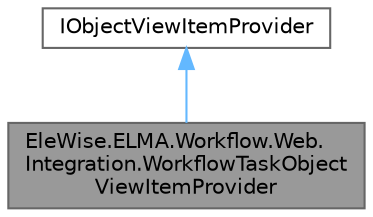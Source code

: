 digraph "EleWise.ELMA.Workflow.Web.Integration.WorkflowTaskObjectViewItemProvider"
{
 // LATEX_PDF_SIZE
  bgcolor="transparent";
  edge [fontname=Helvetica,fontsize=10,labelfontname=Helvetica,labelfontsize=10];
  node [fontname=Helvetica,fontsize=10,shape=box,height=0.2,width=0.4];
  Node1 [id="Node000001",label="EleWise.ELMA.Workflow.Web.\lIntegration.WorkflowTaskObject\lViewItemProvider",height=0.2,width=0.4,color="gray40", fillcolor="grey60", style="filled", fontcolor="black",tooltip="Провайдер информации о представлении на основе задачи по процессу"];
  Node2 -> Node1 [id="edge1_Node000001_Node000002",dir="back",color="steelblue1",style="solid",tooltip=" "];
  Node2 [id="Node000002",label="IObjectViewItemProvider",height=0.2,width=0.4,color="gray40", fillcolor="white", style="filled",tooltip=" "];
}
